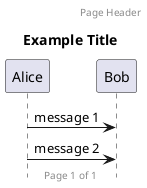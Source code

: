 @startuml

hide footbox
header Page Header
footer Page %page% of %lastpage%

title Example Title

Alice -> Bob : message 1
Alice -> Bob : message 2

@enduml